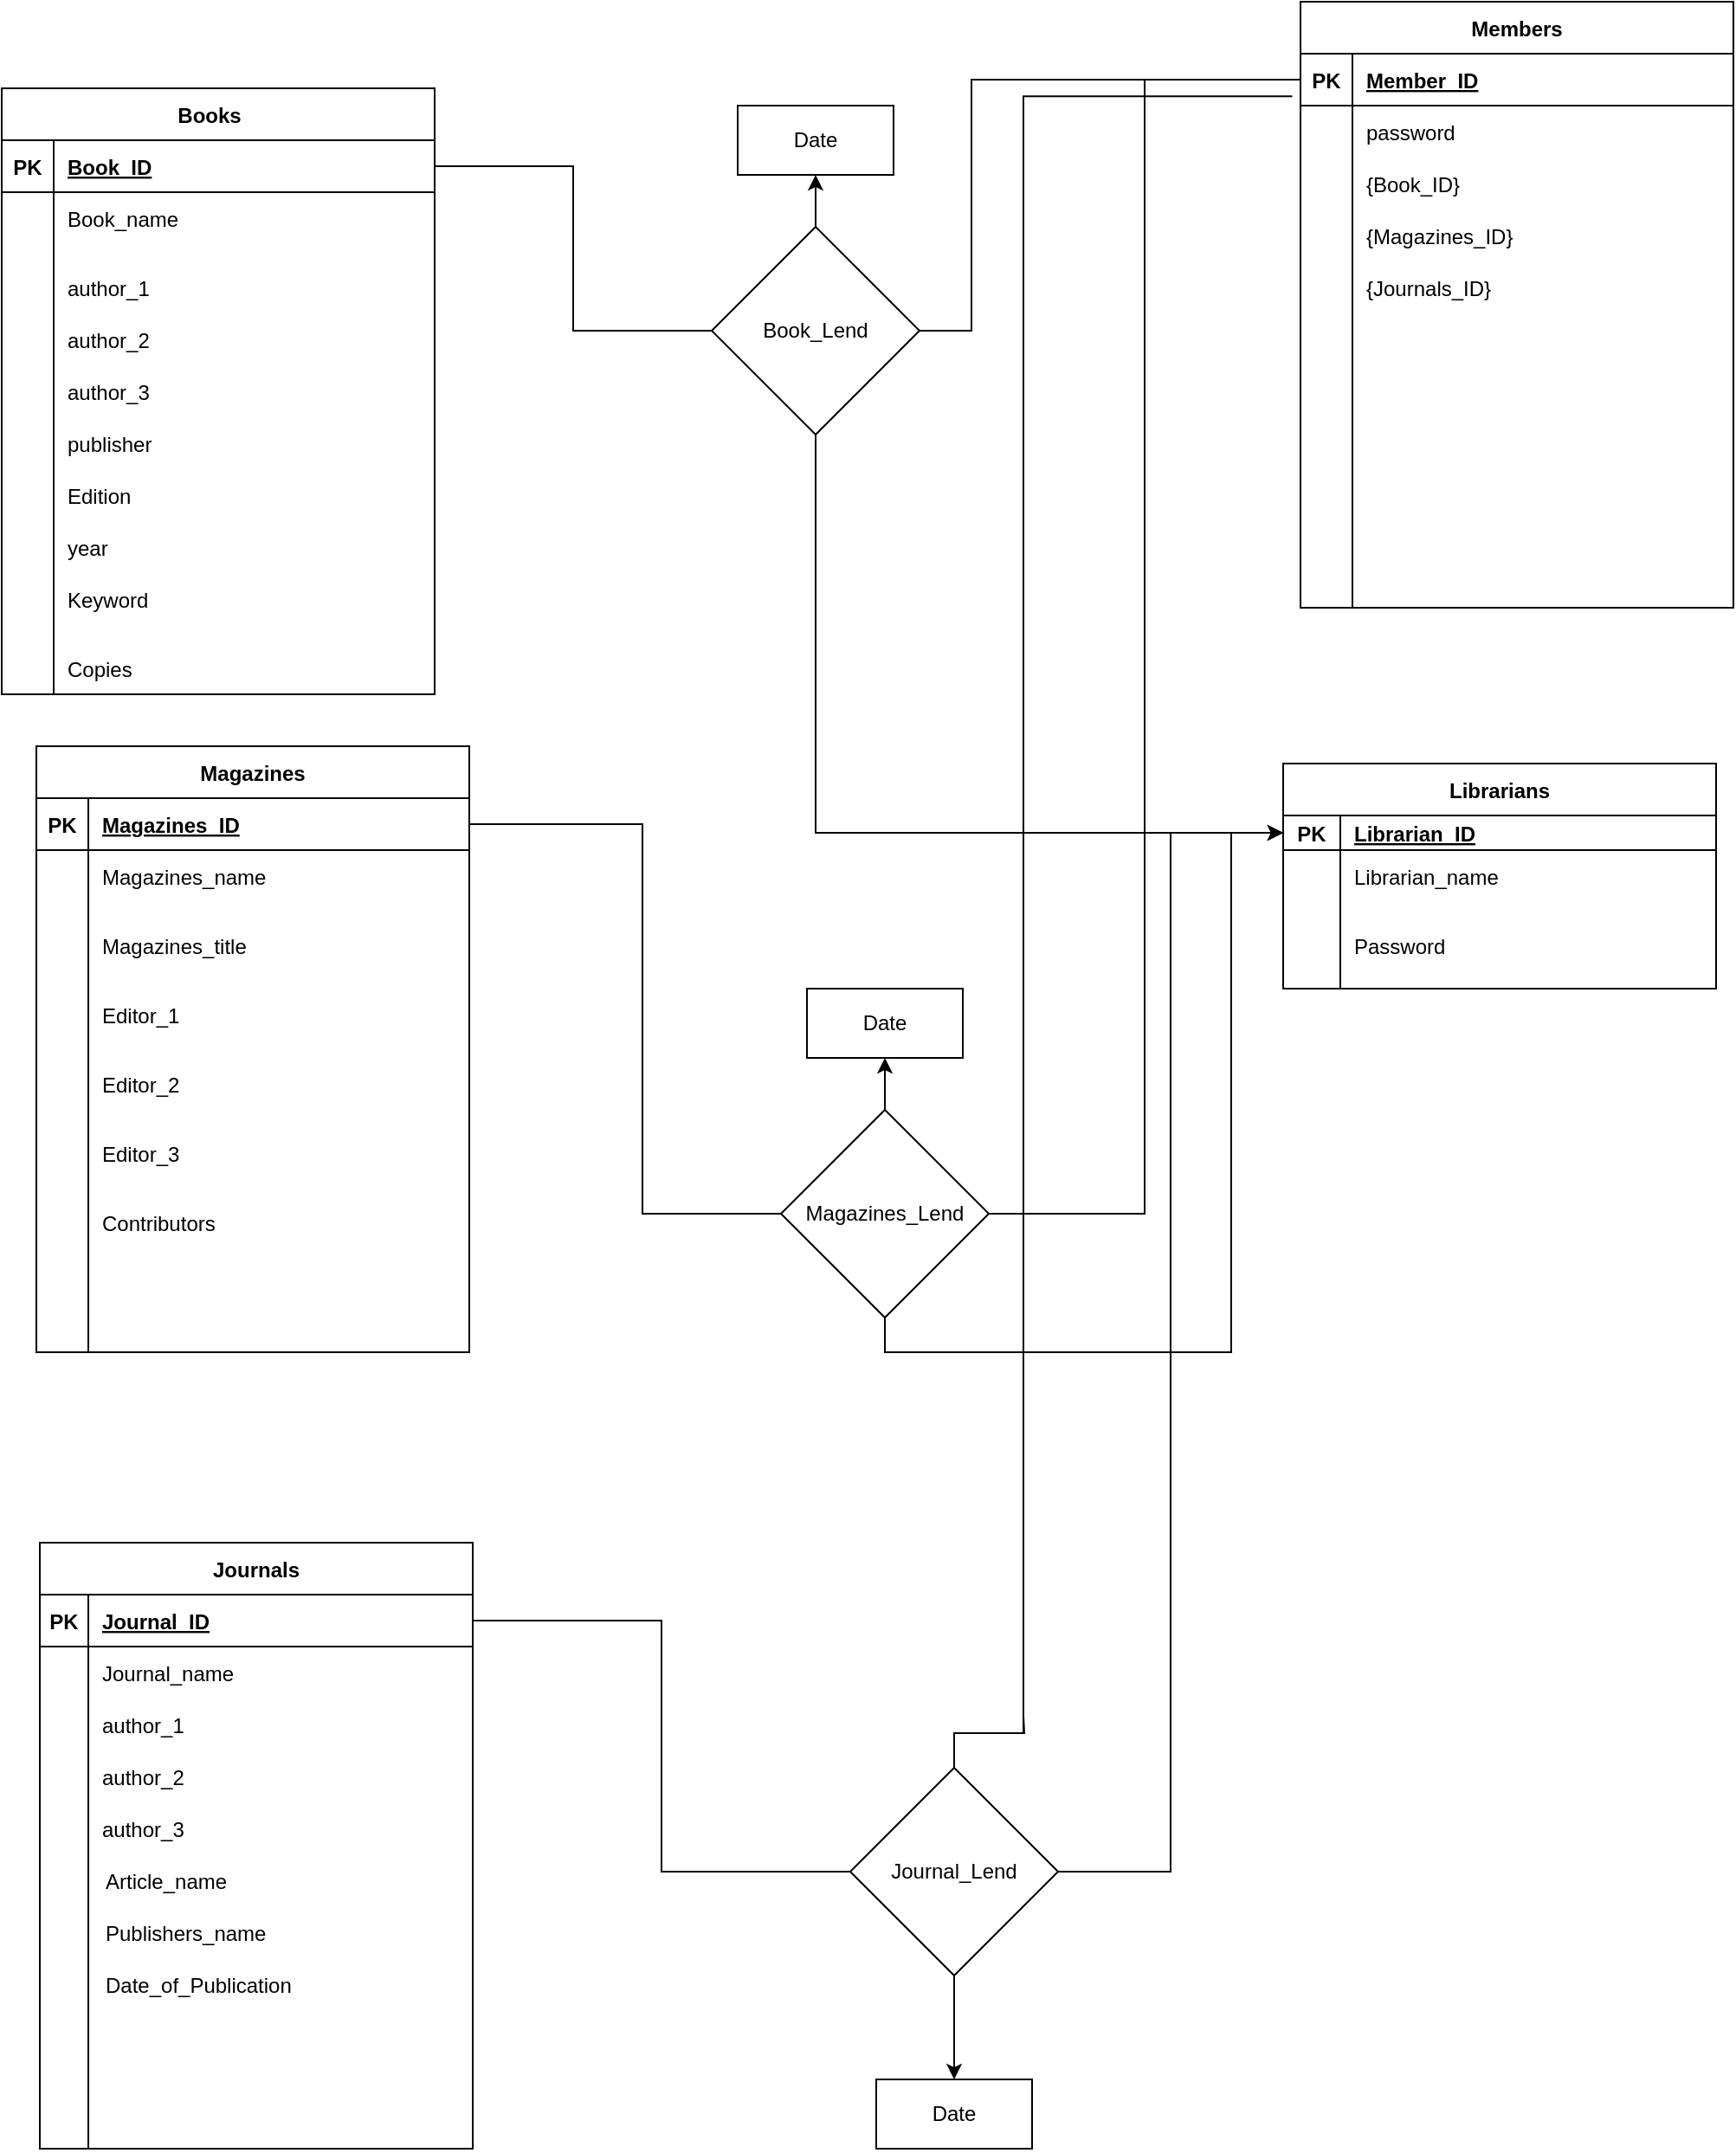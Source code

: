<mxfile version="20.4.0" type="github" pages="2">
  <diagram id="R2lEEEUBdFMjLlhIrx00" name="Page-1">
    <mxGraphModel dx="1422" dy="842" grid="1" gridSize="10" guides="1" tooltips="1" connect="1" arrows="1" fold="1" page="1" pageScale="1" pageWidth="1200" pageHeight="1920" math="0" shadow="0" extFonts="Permanent Marker^https://fonts.googleapis.com/css?family=Permanent+Marker">
      <root>
        <mxCell id="0" />
        <mxCell id="1" parent="0" />
        <mxCell id="C-vyLk0tnHw3VtMMgP7b-23" value="Books   " style="shape=table;startSize=30;container=1;collapsible=1;childLayout=tableLayout;fixedRows=1;rowLines=0;fontStyle=1;align=center;resizeLast=1;" parent="1" vertex="1">
          <mxGeometry x="120" y="120" width="250" height="350" as="geometry" />
        </mxCell>
        <mxCell id="C-vyLk0tnHw3VtMMgP7b-24" value="" style="shape=partialRectangle;collapsible=0;dropTarget=0;pointerEvents=0;fillColor=none;points=[[0,0.5],[1,0.5]];portConstraint=eastwest;top=0;left=0;right=0;bottom=1;" parent="C-vyLk0tnHw3VtMMgP7b-23" vertex="1">
          <mxGeometry y="30" width="250" height="30" as="geometry" />
        </mxCell>
        <mxCell id="C-vyLk0tnHw3VtMMgP7b-25" value="PK" style="shape=partialRectangle;overflow=hidden;connectable=0;fillColor=none;top=0;left=0;bottom=0;right=0;fontStyle=1;" parent="C-vyLk0tnHw3VtMMgP7b-24" vertex="1">
          <mxGeometry width="30" height="30" as="geometry">
            <mxRectangle width="30" height="30" as="alternateBounds" />
          </mxGeometry>
        </mxCell>
        <mxCell id="C-vyLk0tnHw3VtMMgP7b-26" value="Book_ID" style="shape=partialRectangle;overflow=hidden;connectable=0;fillColor=none;top=0;left=0;bottom=0;right=0;align=left;spacingLeft=6;fontStyle=5;" parent="C-vyLk0tnHw3VtMMgP7b-24" vertex="1">
          <mxGeometry x="30" width="220" height="30" as="geometry">
            <mxRectangle width="220" height="30" as="alternateBounds" />
          </mxGeometry>
        </mxCell>
        <mxCell id="C-vyLk0tnHw3VtMMgP7b-27" value="" style="shape=partialRectangle;collapsible=0;dropTarget=0;pointerEvents=0;fillColor=none;points=[[0,0.5],[1,0.5]];portConstraint=eastwest;top=0;left=0;right=0;bottom=0;" parent="C-vyLk0tnHw3VtMMgP7b-23" vertex="1">
          <mxGeometry y="60" width="250" height="30" as="geometry" />
        </mxCell>
        <mxCell id="C-vyLk0tnHw3VtMMgP7b-28" value="" style="shape=partialRectangle;overflow=hidden;connectable=0;fillColor=none;top=0;left=0;bottom=0;right=0;" parent="C-vyLk0tnHw3VtMMgP7b-27" vertex="1">
          <mxGeometry width="30" height="30" as="geometry">
            <mxRectangle width="30" height="30" as="alternateBounds" />
          </mxGeometry>
        </mxCell>
        <mxCell id="C-vyLk0tnHw3VtMMgP7b-29" value="Book_name " style="shape=partialRectangle;overflow=hidden;connectable=0;fillColor=none;top=0;left=0;bottom=0;right=0;align=left;spacingLeft=6;" parent="C-vyLk0tnHw3VtMMgP7b-27" vertex="1">
          <mxGeometry x="30" width="220" height="30" as="geometry">
            <mxRectangle width="220" height="30" as="alternateBounds" />
          </mxGeometry>
        </mxCell>
        <mxCell id="6Y-ncQ-u8D_BfekFAxGr-2" value="" style="shape=partialRectangle;collapsible=0;dropTarget=0;pointerEvents=0;fillColor=none;points=[[0,0.5],[1,0.5]];portConstraint=eastwest;top=0;left=0;right=0;bottom=0;" vertex="1" parent="1">
          <mxGeometry x="120" y="220" width="250" height="30" as="geometry" />
        </mxCell>
        <mxCell id="6Y-ncQ-u8D_BfekFAxGr-3" value="" style="shape=partialRectangle;overflow=hidden;connectable=0;fillColor=none;top=0;left=0;bottom=0;right=0;" vertex="1" parent="6Y-ncQ-u8D_BfekFAxGr-2">
          <mxGeometry width="30" height="30" as="geometry">
            <mxRectangle width="30" height="30" as="alternateBounds" />
          </mxGeometry>
        </mxCell>
        <mxCell id="6Y-ncQ-u8D_BfekFAxGr-4" value="author_1" style="shape=partialRectangle;overflow=hidden;connectable=0;fillColor=none;top=0;left=0;bottom=0;right=0;align=left;spacingLeft=6;" vertex="1" parent="6Y-ncQ-u8D_BfekFAxGr-2">
          <mxGeometry x="30" width="220" height="30" as="geometry">
            <mxRectangle width="220" height="30" as="alternateBounds" />
          </mxGeometry>
        </mxCell>
        <mxCell id="6Y-ncQ-u8D_BfekFAxGr-5" value="" style="endArrow=none;html=1;rounded=0;" edge="1" parent="1">
          <mxGeometry width="50" height="50" relative="1" as="geometry">
            <mxPoint x="150" y="470" as="sourcePoint" />
            <mxPoint x="150" y="210" as="targetPoint" />
          </mxGeometry>
        </mxCell>
        <mxCell id="6Y-ncQ-u8D_BfekFAxGr-6" value="Journals" style="shape=table;startSize=30;container=1;collapsible=1;childLayout=tableLayout;fixedRows=1;rowLines=0;fontStyle=1;align=center;resizeLast=1;" vertex="1" parent="1">
          <mxGeometry x="142" y="960" width="250" height="350" as="geometry" />
        </mxCell>
        <mxCell id="6Y-ncQ-u8D_BfekFAxGr-7" value="" style="shape=partialRectangle;collapsible=0;dropTarget=0;pointerEvents=0;fillColor=none;points=[[0,0.5],[1,0.5]];portConstraint=eastwest;top=0;left=0;right=0;bottom=1;" vertex="1" parent="6Y-ncQ-u8D_BfekFAxGr-6">
          <mxGeometry y="30" width="250" height="30" as="geometry" />
        </mxCell>
        <mxCell id="6Y-ncQ-u8D_BfekFAxGr-8" value="PK" style="shape=partialRectangle;overflow=hidden;connectable=0;fillColor=none;top=0;left=0;bottom=0;right=0;fontStyle=1;" vertex="1" parent="6Y-ncQ-u8D_BfekFAxGr-7">
          <mxGeometry width="28" height="30" as="geometry">
            <mxRectangle width="28" height="30" as="alternateBounds" />
          </mxGeometry>
        </mxCell>
        <mxCell id="6Y-ncQ-u8D_BfekFAxGr-9" value="Journal_ID" style="shape=partialRectangle;overflow=hidden;connectable=0;fillColor=none;top=0;left=0;bottom=0;right=0;align=left;spacingLeft=6;fontStyle=5;" vertex="1" parent="6Y-ncQ-u8D_BfekFAxGr-7">
          <mxGeometry x="28" width="222" height="30" as="geometry">
            <mxRectangle width="222" height="30" as="alternateBounds" />
          </mxGeometry>
        </mxCell>
        <mxCell id="6Y-ncQ-u8D_BfekFAxGr-10" value="" style="shape=partialRectangle;collapsible=0;dropTarget=0;pointerEvents=0;fillColor=none;points=[[0,0.5],[1,0.5]];portConstraint=eastwest;top=0;left=0;right=0;bottom=0;" vertex="1" parent="6Y-ncQ-u8D_BfekFAxGr-6">
          <mxGeometry y="60" width="250" height="30" as="geometry" />
        </mxCell>
        <mxCell id="6Y-ncQ-u8D_BfekFAxGr-11" value="" style="shape=partialRectangle;overflow=hidden;connectable=0;fillColor=none;top=0;left=0;bottom=0;right=0;" vertex="1" parent="6Y-ncQ-u8D_BfekFAxGr-10">
          <mxGeometry width="28" height="30" as="geometry">
            <mxRectangle width="28" height="30" as="alternateBounds" />
          </mxGeometry>
        </mxCell>
        <mxCell id="6Y-ncQ-u8D_BfekFAxGr-12" value="Journal_name " style="shape=partialRectangle;overflow=hidden;connectable=0;fillColor=none;top=0;left=0;bottom=0;right=0;align=left;spacingLeft=6;" vertex="1" parent="6Y-ncQ-u8D_BfekFAxGr-10">
          <mxGeometry x="28" width="222" height="30" as="geometry">
            <mxRectangle width="222" height="30" as="alternateBounds" />
          </mxGeometry>
        </mxCell>
        <mxCell id="6Y-ncQ-u8D_BfekFAxGr-13" value="" style="shape=partialRectangle;collapsible=0;dropTarget=0;pointerEvents=0;fillColor=none;points=[[0,0.5],[1,0.5]];portConstraint=eastwest;top=0;left=0;right=0;bottom=0;" vertex="1" parent="1">
          <mxGeometry x="140" y="1060" width="250" height="30" as="geometry" />
        </mxCell>
        <mxCell id="6Y-ncQ-u8D_BfekFAxGr-14" value="" style="shape=partialRectangle;overflow=hidden;connectable=0;fillColor=none;top=0;left=0;bottom=0;right=0;" vertex="1" parent="6Y-ncQ-u8D_BfekFAxGr-13">
          <mxGeometry width="30" height="30" as="geometry">
            <mxRectangle width="30" height="30" as="alternateBounds" />
          </mxGeometry>
        </mxCell>
        <mxCell id="6Y-ncQ-u8D_BfekFAxGr-15" value="" style="shape=partialRectangle;overflow=hidden;connectable=0;fillColor=none;top=0;left=0;bottom=0;right=0;align=left;spacingLeft=6;" vertex="1" parent="6Y-ncQ-u8D_BfekFAxGr-13">
          <mxGeometry x="30" width="220" height="30" as="geometry">
            <mxRectangle width="220" height="30" as="alternateBounds" />
          </mxGeometry>
        </mxCell>
        <mxCell id="6Y-ncQ-u8D_BfekFAxGr-16" value="" style="endArrow=none;html=1;rounded=0;" edge="1" parent="1">
          <mxGeometry width="50" height="50" relative="1" as="geometry">
            <mxPoint x="170" y="1310" as="sourcePoint" />
            <mxPoint x="170" y="1050" as="targetPoint" />
          </mxGeometry>
        </mxCell>
        <mxCell id="6Y-ncQ-u8D_BfekFAxGr-28" value="" style="shape=partialRectangle;collapsible=0;dropTarget=0;pointerEvents=0;fillColor=none;points=[[0,0.5],[1,0.5]];portConstraint=eastwest;top=0;left=0;right=0;bottom=0;" vertex="1" parent="1">
          <mxGeometry x="120" y="250" width="250" height="30" as="geometry" />
        </mxCell>
        <mxCell id="6Y-ncQ-u8D_BfekFAxGr-29" value="" style="shape=partialRectangle;overflow=hidden;connectable=0;fillColor=none;top=0;left=0;bottom=0;right=0;" vertex="1" parent="6Y-ncQ-u8D_BfekFAxGr-28">
          <mxGeometry width="30" height="30" as="geometry">
            <mxRectangle width="30" height="30" as="alternateBounds" />
          </mxGeometry>
        </mxCell>
        <mxCell id="6Y-ncQ-u8D_BfekFAxGr-30" value="author_2" style="shape=partialRectangle;overflow=hidden;connectable=0;fillColor=none;top=0;left=0;bottom=0;right=0;align=left;spacingLeft=6;" vertex="1" parent="6Y-ncQ-u8D_BfekFAxGr-28">
          <mxGeometry x="30" width="220" height="30" as="geometry">
            <mxRectangle width="220" height="30" as="alternateBounds" />
          </mxGeometry>
        </mxCell>
        <mxCell id="6Y-ncQ-u8D_BfekFAxGr-31" value="" style="shape=partialRectangle;collapsible=0;dropTarget=0;pointerEvents=0;fillColor=none;points=[[0,0.5],[1,0.5]];portConstraint=eastwest;top=0;left=0;right=0;bottom=0;" vertex="1" parent="1">
          <mxGeometry x="120" y="280" width="250" height="30" as="geometry" />
        </mxCell>
        <mxCell id="6Y-ncQ-u8D_BfekFAxGr-32" value="" style="shape=partialRectangle;overflow=hidden;connectable=0;fillColor=none;top=0;left=0;bottom=0;right=0;" vertex="1" parent="6Y-ncQ-u8D_BfekFAxGr-31">
          <mxGeometry width="30" height="30" as="geometry">
            <mxRectangle width="30" height="30" as="alternateBounds" />
          </mxGeometry>
        </mxCell>
        <mxCell id="6Y-ncQ-u8D_BfekFAxGr-33" value="author_3" style="shape=partialRectangle;overflow=hidden;connectable=0;fillColor=none;top=0;left=0;bottom=0;right=0;align=left;spacingLeft=6;" vertex="1" parent="6Y-ncQ-u8D_BfekFAxGr-31">
          <mxGeometry x="30" width="220" height="30" as="geometry">
            <mxRectangle width="220" height="30" as="alternateBounds" />
          </mxGeometry>
        </mxCell>
        <mxCell id="6Y-ncQ-u8D_BfekFAxGr-34" value="" style="shape=partialRectangle;collapsible=0;dropTarget=0;pointerEvents=0;fillColor=none;points=[[0,0.5],[1,0.5]];portConstraint=eastwest;top=0;left=0;right=0;bottom=0;" vertex="1" parent="1">
          <mxGeometry x="120" y="310" width="250" height="30" as="geometry" />
        </mxCell>
        <mxCell id="6Y-ncQ-u8D_BfekFAxGr-35" value="" style="shape=partialRectangle;overflow=hidden;connectable=0;fillColor=none;top=0;left=0;bottom=0;right=0;" vertex="1" parent="6Y-ncQ-u8D_BfekFAxGr-34">
          <mxGeometry width="30" height="30" as="geometry">
            <mxRectangle width="30" height="30" as="alternateBounds" />
          </mxGeometry>
        </mxCell>
        <mxCell id="6Y-ncQ-u8D_BfekFAxGr-36" value="publisher" style="shape=partialRectangle;overflow=hidden;connectable=0;fillColor=none;top=0;left=0;bottom=0;right=0;align=left;spacingLeft=6;" vertex="1" parent="6Y-ncQ-u8D_BfekFAxGr-34">
          <mxGeometry x="30" width="220" height="30" as="geometry">
            <mxRectangle width="220" height="30" as="alternateBounds" />
          </mxGeometry>
        </mxCell>
        <mxCell id="6Y-ncQ-u8D_BfekFAxGr-37" value="" style="shape=partialRectangle;collapsible=0;dropTarget=0;pointerEvents=0;fillColor=none;points=[[0,0.5],[1,0.5]];portConstraint=eastwest;top=0;left=0;right=0;bottom=0;" vertex="1" parent="1">
          <mxGeometry x="120" y="340" width="250" height="30" as="geometry" />
        </mxCell>
        <mxCell id="6Y-ncQ-u8D_BfekFAxGr-38" value="" style="shape=partialRectangle;overflow=hidden;connectable=0;fillColor=none;top=0;left=0;bottom=0;right=0;" vertex="1" parent="6Y-ncQ-u8D_BfekFAxGr-37">
          <mxGeometry width="30" height="30" as="geometry">
            <mxRectangle width="30" height="30" as="alternateBounds" />
          </mxGeometry>
        </mxCell>
        <mxCell id="6Y-ncQ-u8D_BfekFAxGr-39" value="Edition" style="shape=partialRectangle;overflow=hidden;connectable=0;fillColor=none;top=0;left=0;bottom=0;right=0;align=left;spacingLeft=6;" vertex="1" parent="6Y-ncQ-u8D_BfekFAxGr-37">
          <mxGeometry x="30" width="220" height="30" as="geometry">
            <mxRectangle width="220" height="30" as="alternateBounds" />
          </mxGeometry>
        </mxCell>
        <mxCell id="6Y-ncQ-u8D_BfekFAxGr-40" value="" style="shape=partialRectangle;collapsible=0;dropTarget=0;pointerEvents=0;fillColor=none;points=[[0,0.5],[1,0.5]];portConstraint=eastwest;top=0;left=0;right=0;bottom=0;" vertex="1" parent="1">
          <mxGeometry x="120" y="370" width="250" height="30" as="geometry" />
        </mxCell>
        <mxCell id="6Y-ncQ-u8D_BfekFAxGr-41" value="" style="shape=partialRectangle;overflow=hidden;connectable=0;fillColor=none;top=0;left=0;bottom=0;right=0;" vertex="1" parent="6Y-ncQ-u8D_BfekFAxGr-40">
          <mxGeometry width="30" height="30" as="geometry">
            <mxRectangle width="30" height="30" as="alternateBounds" />
          </mxGeometry>
        </mxCell>
        <mxCell id="6Y-ncQ-u8D_BfekFAxGr-42" value="year" style="shape=partialRectangle;overflow=hidden;connectable=0;fillColor=none;top=0;left=0;bottom=0;right=0;align=left;spacingLeft=6;" vertex="1" parent="6Y-ncQ-u8D_BfekFAxGr-40">
          <mxGeometry x="30" width="220" height="30" as="geometry">
            <mxRectangle width="220" height="30" as="alternateBounds" />
          </mxGeometry>
        </mxCell>
        <mxCell id="6Y-ncQ-u8D_BfekFAxGr-43" value="" style="shape=partialRectangle;collapsible=0;dropTarget=0;pointerEvents=0;fillColor=none;points=[[0,0.5],[1,0.5]];portConstraint=eastwest;top=0;left=0;right=0;bottom=0;" vertex="1" parent="1">
          <mxGeometry x="120" y="400" width="250" height="30" as="geometry" />
        </mxCell>
        <mxCell id="6Y-ncQ-u8D_BfekFAxGr-44" value="" style="shape=partialRectangle;overflow=hidden;connectable=0;fillColor=none;top=0;left=0;bottom=0;right=0;" vertex="1" parent="6Y-ncQ-u8D_BfekFAxGr-43">
          <mxGeometry width="30" height="30" as="geometry">
            <mxRectangle width="30" height="30" as="alternateBounds" />
          </mxGeometry>
        </mxCell>
        <mxCell id="6Y-ncQ-u8D_BfekFAxGr-45" value="Keyword" style="shape=partialRectangle;overflow=hidden;connectable=0;fillColor=none;top=0;left=0;bottom=0;right=0;align=left;spacingLeft=6;" vertex="1" parent="6Y-ncQ-u8D_BfekFAxGr-43">
          <mxGeometry x="30" width="220" height="30" as="geometry">
            <mxRectangle width="220" height="30" as="alternateBounds" />
          </mxGeometry>
        </mxCell>
        <mxCell id="6Y-ncQ-u8D_BfekFAxGr-46" value="" style="shape=partialRectangle;collapsible=0;dropTarget=0;pointerEvents=0;fillColor=none;points=[[0,0.5],[1,0.5]];portConstraint=eastwest;top=0;left=0;right=0;bottom=0;" vertex="1" parent="1">
          <mxGeometry x="120" y="440" width="250" height="30" as="geometry" />
        </mxCell>
        <mxCell id="6Y-ncQ-u8D_BfekFAxGr-47" value="" style="shape=partialRectangle;overflow=hidden;connectable=0;fillColor=none;top=0;left=0;bottom=0;right=0;" vertex="1" parent="6Y-ncQ-u8D_BfekFAxGr-46">
          <mxGeometry width="30" height="30" as="geometry">
            <mxRectangle width="30" height="30" as="alternateBounds" />
          </mxGeometry>
        </mxCell>
        <mxCell id="6Y-ncQ-u8D_BfekFAxGr-48" value="Copies" style="shape=partialRectangle;overflow=hidden;connectable=0;fillColor=none;top=0;left=0;bottom=0;right=0;align=left;spacingLeft=6;" vertex="1" parent="6Y-ncQ-u8D_BfekFAxGr-46">
          <mxGeometry x="30" width="220" height="30" as="geometry">
            <mxRectangle width="220" height="30" as="alternateBounds" />
          </mxGeometry>
        </mxCell>
        <mxCell id="6Y-ncQ-u8D_BfekFAxGr-49" value="" style="shape=partialRectangle;collapsible=0;dropTarget=0;pointerEvents=0;fillColor=none;points=[[0,0.5],[1,0.5]];portConstraint=eastwest;top=0;left=0;right=0;bottom=0;" vertex="1" parent="1">
          <mxGeometry x="140" y="1050" width="250" height="30" as="geometry" />
        </mxCell>
        <mxCell id="6Y-ncQ-u8D_BfekFAxGr-50" value="" style="shape=partialRectangle;overflow=hidden;connectable=0;fillColor=none;top=0;left=0;bottom=0;right=0;" vertex="1" parent="6Y-ncQ-u8D_BfekFAxGr-49">
          <mxGeometry width="30" height="30" as="geometry">
            <mxRectangle width="30" height="30" as="alternateBounds" />
          </mxGeometry>
        </mxCell>
        <mxCell id="6Y-ncQ-u8D_BfekFAxGr-51" value="author_1" style="shape=partialRectangle;overflow=hidden;connectable=0;fillColor=none;top=0;left=0;bottom=0;right=0;align=left;spacingLeft=6;" vertex="1" parent="6Y-ncQ-u8D_BfekFAxGr-49">
          <mxGeometry x="30" width="220" height="30" as="geometry">
            <mxRectangle width="220" height="30" as="alternateBounds" />
          </mxGeometry>
        </mxCell>
        <mxCell id="6Y-ncQ-u8D_BfekFAxGr-52" value="" style="shape=partialRectangle;collapsible=0;dropTarget=0;pointerEvents=0;fillColor=none;points=[[0,0.5],[1,0.5]];portConstraint=eastwest;top=0;left=0;right=0;bottom=0;" vertex="1" parent="1">
          <mxGeometry x="140" y="1080" width="250" height="30" as="geometry" />
        </mxCell>
        <mxCell id="6Y-ncQ-u8D_BfekFAxGr-53" value="" style="shape=partialRectangle;overflow=hidden;connectable=0;fillColor=none;top=0;left=0;bottom=0;right=0;" vertex="1" parent="6Y-ncQ-u8D_BfekFAxGr-52">
          <mxGeometry width="30" height="30" as="geometry">
            <mxRectangle width="30" height="30" as="alternateBounds" />
          </mxGeometry>
        </mxCell>
        <mxCell id="6Y-ncQ-u8D_BfekFAxGr-54" value="author_2" style="shape=partialRectangle;overflow=hidden;connectable=0;fillColor=none;top=0;left=0;bottom=0;right=0;align=left;spacingLeft=6;" vertex="1" parent="6Y-ncQ-u8D_BfekFAxGr-52">
          <mxGeometry x="30" width="220" height="30" as="geometry">
            <mxRectangle width="220" height="30" as="alternateBounds" />
          </mxGeometry>
        </mxCell>
        <mxCell id="6Y-ncQ-u8D_BfekFAxGr-55" value="" style="shape=partialRectangle;collapsible=0;dropTarget=0;pointerEvents=0;fillColor=none;points=[[0,0.5],[1,0.5]];portConstraint=eastwest;top=0;left=0;right=0;bottom=0;" vertex="1" parent="1">
          <mxGeometry x="140" y="1110" width="250" height="30" as="geometry" />
        </mxCell>
        <mxCell id="6Y-ncQ-u8D_BfekFAxGr-56" value="" style="shape=partialRectangle;overflow=hidden;connectable=0;fillColor=none;top=0;left=0;bottom=0;right=0;" vertex="1" parent="6Y-ncQ-u8D_BfekFAxGr-55">
          <mxGeometry width="30" height="30" as="geometry">
            <mxRectangle width="30" height="30" as="alternateBounds" />
          </mxGeometry>
        </mxCell>
        <mxCell id="6Y-ncQ-u8D_BfekFAxGr-57" value="author_3" style="shape=partialRectangle;overflow=hidden;connectable=0;fillColor=none;top=0;left=0;bottom=0;right=0;align=left;spacingLeft=6;" vertex="1" parent="6Y-ncQ-u8D_BfekFAxGr-55">
          <mxGeometry x="30" width="220" height="30" as="geometry">
            <mxRectangle width="220" height="30" as="alternateBounds" />
          </mxGeometry>
        </mxCell>
        <mxCell id="6Y-ncQ-u8D_BfekFAxGr-67" value="" style="shape=partialRectangle;collapsible=0;dropTarget=0;pointerEvents=0;fillColor=none;points=[[0,0.5],[1,0.5]];portConstraint=eastwest;top=0;left=0;right=0;bottom=0;" vertex="1" parent="1">
          <mxGeometry x="150" y="1120" width="250" height="30" as="geometry" />
        </mxCell>
        <mxCell id="6Y-ncQ-u8D_BfekFAxGr-68" value="" style="shape=partialRectangle;overflow=hidden;connectable=0;fillColor=none;top=0;left=0;bottom=0;right=0;" vertex="1" parent="6Y-ncQ-u8D_BfekFAxGr-67">
          <mxGeometry width="30" height="30" as="geometry">
            <mxRectangle width="30" height="30" as="alternateBounds" />
          </mxGeometry>
        </mxCell>
        <mxCell id="6Y-ncQ-u8D_BfekFAxGr-69" value="Article_name" style="shape=partialRectangle;overflow=hidden;connectable=0;fillColor=none;top=0;left=0;bottom=0;right=0;align=left;spacingLeft=6;" vertex="1" parent="1">
          <mxGeometry x="172" y="1140" width="220" height="30" as="geometry">
            <mxRectangle width="220" height="30" as="alternateBounds" />
          </mxGeometry>
        </mxCell>
        <mxCell id="6Y-ncQ-u8D_BfekFAxGr-70" value="Publishers_name" style="shape=partialRectangle;overflow=hidden;connectable=0;fillColor=none;top=0;left=0;bottom=0;right=0;align=left;spacingLeft=6;" vertex="1" parent="1">
          <mxGeometry x="172" y="1170" width="220" height="30" as="geometry">
            <mxRectangle width="220" height="30" as="alternateBounds" />
          </mxGeometry>
        </mxCell>
        <mxCell id="6Y-ncQ-u8D_BfekFAxGr-71" value="Date_of_Publication" style="shape=partialRectangle;overflow=hidden;connectable=0;fillColor=none;top=0;left=0;bottom=0;right=0;align=left;spacingLeft=6;" vertex="1" parent="1">
          <mxGeometry x="172" y="1200" width="220" height="30" as="geometry">
            <mxRectangle width="220" height="30" as="alternateBounds" />
          </mxGeometry>
        </mxCell>
        <mxCell id="6Y-ncQ-u8D_BfekFAxGr-72" value="Magazines" style="shape=table;startSize=30;container=1;collapsible=1;childLayout=tableLayout;fixedRows=1;rowLines=0;fontStyle=1;align=center;resizeLast=1;" vertex="1" parent="1">
          <mxGeometry x="140" y="500" width="250" height="350" as="geometry" />
        </mxCell>
        <mxCell id="6Y-ncQ-u8D_BfekFAxGr-73" value="" style="shape=partialRectangle;collapsible=0;dropTarget=0;pointerEvents=0;fillColor=none;points=[[0,0.5],[1,0.5]];portConstraint=eastwest;top=0;left=0;right=0;bottom=1;" vertex="1" parent="6Y-ncQ-u8D_BfekFAxGr-72">
          <mxGeometry y="30" width="250" height="30" as="geometry" />
        </mxCell>
        <mxCell id="6Y-ncQ-u8D_BfekFAxGr-74" value="PK" style="shape=partialRectangle;overflow=hidden;connectable=0;fillColor=none;top=0;left=0;bottom=0;right=0;fontStyle=1;" vertex="1" parent="6Y-ncQ-u8D_BfekFAxGr-73">
          <mxGeometry width="30" height="30" as="geometry">
            <mxRectangle width="30" height="30" as="alternateBounds" />
          </mxGeometry>
        </mxCell>
        <mxCell id="6Y-ncQ-u8D_BfekFAxGr-75" value="Magazines_ID" style="shape=partialRectangle;overflow=hidden;connectable=0;fillColor=none;top=0;left=0;bottom=0;right=0;align=left;spacingLeft=6;fontStyle=5;" vertex="1" parent="6Y-ncQ-u8D_BfekFAxGr-73">
          <mxGeometry x="30" width="220" height="30" as="geometry">
            <mxRectangle width="220" height="30" as="alternateBounds" />
          </mxGeometry>
        </mxCell>
        <mxCell id="6Y-ncQ-u8D_BfekFAxGr-76" value="" style="shape=partialRectangle;collapsible=0;dropTarget=0;pointerEvents=0;fillColor=none;points=[[0,0.5],[1,0.5]];portConstraint=eastwest;top=0;left=0;right=0;bottom=0;" vertex="1" parent="6Y-ncQ-u8D_BfekFAxGr-72">
          <mxGeometry y="60" width="250" height="30" as="geometry" />
        </mxCell>
        <mxCell id="6Y-ncQ-u8D_BfekFAxGr-77" value="" style="shape=partialRectangle;overflow=hidden;connectable=0;fillColor=none;top=0;left=0;bottom=0;right=0;" vertex="1" parent="6Y-ncQ-u8D_BfekFAxGr-76">
          <mxGeometry width="30" height="30" as="geometry">
            <mxRectangle width="30" height="30" as="alternateBounds" />
          </mxGeometry>
        </mxCell>
        <mxCell id="6Y-ncQ-u8D_BfekFAxGr-78" value="Magazines_name " style="shape=partialRectangle;overflow=hidden;connectable=0;fillColor=none;top=0;left=0;bottom=0;right=0;align=left;spacingLeft=6;" vertex="1" parent="6Y-ncQ-u8D_BfekFAxGr-76">
          <mxGeometry x="30" width="220" height="30" as="geometry">
            <mxRectangle width="220" height="30" as="alternateBounds" />
          </mxGeometry>
        </mxCell>
        <mxCell id="6Y-ncQ-u8D_BfekFAxGr-80" value="" style="endArrow=none;html=1;rounded=0;" edge="1" parent="1">
          <mxGeometry width="50" height="50" relative="1" as="geometry">
            <mxPoint x="170" y="850" as="sourcePoint" />
            <mxPoint x="170" y="590" as="targetPoint" />
          </mxGeometry>
        </mxCell>
        <mxCell id="6Y-ncQ-u8D_BfekFAxGr-81" value="Magazines_title" style="shape=partialRectangle;overflow=hidden;connectable=0;fillColor=none;top=0;left=0;bottom=0;right=0;align=left;spacingLeft=6;" vertex="1" parent="1">
          <mxGeometry x="170" y="600" width="220" height="30" as="geometry">
            <mxRectangle width="220" height="30" as="alternateBounds" />
          </mxGeometry>
        </mxCell>
        <mxCell id="6Y-ncQ-u8D_BfekFAxGr-82" value="Editor_1 " style="shape=partialRectangle;overflow=hidden;connectable=0;fillColor=none;top=0;left=0;bottom=0;right=0;align=left;spacingLeft=6;" vertex="1" parent="1">
          <mxGeometry x="170" y="640" width="220" height="30" as="geometry">
            <mxRectangle width="220" height="30" as="alternateBounds" />
          </mxGeometry>
        </mxCell>
        <mxCell id="6Y-ncQ-u8D_BfekFAxGr-83" value="Editor_2" style="shape=partialRectangle;overflow=hidden;connectable=0;fillColor=none;top=0;left=0;bottom=0;right=0;align=left;spacingLeft=6;" vertex="1" parent="1">
          <mxGeometry x="170" y="680" width="220" height="30" as="geometry">
            <mxRectangle width="220" height="30" as="alternateBounds" />
          </mxGeometry>
        </mxCell>
        <mxCell id="6Y-ncQ-u8D_BfekFAxGr-84" value="Editor_3" style="shape=partialRectangle;overflow=hidden;connectable=0;fillColor=none;top=0;left=0;bottom=0;right=0;align=left;spacingLeft=6;" vertex="1" parent="1">
          <mxGeometry x="170" y="720" width="220" height="30" as="geometry">
            <mxRectangle width="220" height="30" as="alternateBounds" />
          </mxGeometry>
        </mxCell>
        <mxCell id="6Y-ncQ-u8D_BfekFAxGr-85" value="Contributors" style="shape=partialRectangle;overflow=hidden;connectable=0;fillColor=none;top=0;left=0;bottom=0;right=0;align=left;spacingLeft=6;" vertex="1" parent="1">
          <mxGeometry x="170" y="760" width="220" height="30" as="geometry">
            <mxRectangle width="220" height="30" as="alternateBounds" />
          </mxGeometry>
        </mxCell>
        <mxCell id="p6uPV0MN4GqzBkEwT6cm-1" value="Members" style="shape=table;startSize=30;container=1;collapsible=1;childLayout=tableLayout;fixedRows=1;rowLines=0;fontStyle=1;align=center;resizeLast=1;" vertex="1" parent="1">
          <mxGeometry x="870" y="70" width="250" height="350" as="geometry" />
        </mxCell>
        <mxCell id="p6uPV0MN4GqzBkEwT6cm-2" value="" style="shape=partialRectangle;collapsible=0;dropTarget=0;pointerEvents=0;fillColor=none;points=[[0,0.5],[1,0.5]];portConstraint=eastwest;top=0;left=0;right=0;bottom=1;" vertex="1" parent="p6uPV0MN4GqzBkEwT6cm-1">
          <mxGeometry y="30" width="250" height="30" as="geometry" />
        </mxCell>
        <mxCell id="p6uPV0MN4GqzBkEwT6cm-3" value="PK" style="shape=partialRectangle;overflow=hidden;connectable=0;fillColor=none;top=0;left=0;bottom=0;right=0;fontStyle=1;" vertex="1" parent="p6uPV0MN4GqzBkEwT6cm-2">
          <mxGeometry width="30" height="30" as="geometry">
            <mxRectangle width="30" height="30" as="alternateBounds" />
          </mxGeometry>
        </mxCell>
        <mxCell id="p6uPV0MN4GqzBkEwT6cm-4" value="Member_ID" style="shape=partialRectangle;overflow=hidden;connectable=0;fillColor=none;top=0;left=0;bottom=0;right=0;align=left;spacingLeft=6;fontStyle=5;" vertex="1" parent="p6uPV0MN4GqzBkEwT6cm-2">
          <mxGeometry x="30" width="220" height="30" as="geometry">
            <mxRectangle width="220" height="30" as="alternateBounds" />
          </mxGeometry>
        </mxCell>
        <mxCell id="p6uPV0MN4GqzBkEwT6cm-5" value="" style="shape=partialRectangle;collapsible=0;dropTarget=0;pointerEvents=0;fillColor=none;points=[[0,0.5],[1,0.5]];portConstraint=eastwest;top=0;left=0;right=0;bottom=0;" vertex="1" parent="p6uPV0MN4GqzBkEwT6cm-1">
          <mxGeometry y="60" width="250" height="30" as="geometry" />
        </mxCell>
        <mxCell id="p6uPV0MN4GqzBkEwT6cm-6" value="" style="shape=partialRectangle;overflow=hidden;connectable=0;fillColor=none;top=0;left=0;bottom=0;right=0;" vertex="1" parent="p6uPV0MN4GqzBkEwT6cm-5">
          <mxGeometry width="30" height="30" as="geometry">
            <mxRectangle width="30" height="30" as="alternateBounds" />
          </mxGeometry>
        </mxCell>
        <mxCell id="p6uPV0MN4GqzBkEwT6cm-7" value="password" style="shape=partialRectangle;overflow=hidden;connectable=0;fillColor=none;top=0;left=0;bottom=0;right=0;align=left;spacingLeft=6;" vertex="1" parent="p6uPV0MN4GqzBkEwT6cm-5">
          <mxGeometry x="30" width="220" height="30" as="geometry">
            <mxRectangle width="220" height="30" as="alternateBounds" />
          </mxGeometry>
        </mxCell>
        <mxCell id="p6uPV0MN4GqzBkEwT6cm-15" value="{Book_ID}" style="shape=partialRectangle;overflow=hidden;connectable=0;fillColor=none;top=0;left=0;bottom=0;right=0;align=left;spacingLeft=6;" vertex="1" parent="1">
          <mxGeometry x="900" y="160" width="220" height="30" as="geometry">
            <mxRectangle width="220" height="30" as="alternateBounds" />
          </mxGeometry>
        </mxCell>
        <mxCell id="p6uPV0MN4GqzBkEwT6cm-16" value="" style="endArrow=none;html=1;rounded=0;" edge="1" parent="1">
          <mxGeometry width="50" height="50" relative="1" as="geometry">
            <mxPoint x="900" y="420" as="sourcePoint" />
            <mxPoint x="900" y="160" as="targetPoint" />
            <Array as="points">
              <mxPoint x="900" y="160" />
            </Array>
          </mxGeometry>
        </mxCell>
        <mxCell id="p6uPV0MN4GqzBkEwT6cm-17" value="{Magazines_ID}" style="shape=partialRectangle;overflow=hidden;connectable=0;fillColor=none;top=0;left=0;bottom=0;right=0;align=left;spacingLeft=6;" vertex="1" parent="1">
          <mxGeometry x="900" y="190" width="220" height="30" as="geometry">
            <mxRectangle width="220" height="30" as="alternateBounds" />
          </mxGeometry>
        </mxCell>
        <mxCell id="p6uPV0MN4GqzBkEwT6cm-18" value="{Journals_ID}" style="shape=partialRectangle;overflow=hidden;connectable=0;fillColor=none;top=0;left=0;bottom=0;right=0;align=left;spacingLeft=6;" vertex="1" parent="1">
          <mxGeometry x="900" y="220" width="220" height="30" as="geometry">
            <mxRectangle width="220" height="30" as="alternateBounds" />
          </mxGeometry>
        </mxCell>
        <mxCell id="p6uPV0MN4GqzBkEwT6cm-39" value="Librarians" style="shape=table;startSize=30;container=1;collapsible=1;childLayout=tableLayout;fixedRows=1;rowLines=0;fontStyle=1;align=center;resizeLast=1;" vertex="1" parent="1">
          <mxGeometry x="860" y="510" width="250" height="130" as="geometry" />
        </mxCell>
        <mxCell id="p6uPV0MN4GqzBkEwT6cm-40" value="" style="shape=partialRectangle;collapsible=0;dropTarget=0;pointerEvents=0;fillColor=none;points=[[0,0.5],[1,0.5]];portConstraint=eastwest;top=0;left=0;right=0;bottom=1;" vertex="1" parent="p6uPV0MN4GqzBkEwT6cm-39">
          <mxGeometry y="30" width="250" height="20" as="geometry" />
        </mxCell>
        <mxCell id="p6uPV0MN4GqzBkEwT6cm-41" value="PK" style="shape=partialRectangle;overflow=hidden;connectable=0;fillColor=none;top=0;left=0;bottom=0;right=0;fontStyle=1;" vertex="1" parent="p6uPV0MN4GqzBkEwT6cm-40">
          <mxGeometry width="33" height="20" as="geometry">
            <mxRectangle width="33" height="20" as="alternateBounds" />
          </mxGeometry>
        </mxCell>
        <mxCell id="p6uPV0MN4GqzBkEwT6cm-42" value="Librarian_ID" style="shape=partialRectangle;overflow=hidden;connectable=0;fillColor=none;top=0;left=0;bottom=0;right=0;align=left;spacingLeft=6;fontStyle=5;" vertex="1" parent="p6uPV0MN4GqzBkEwT6cm-40">
          <mxGeometry x="33" width="217" height="20" as="geometry">
            <mxRectangle width="217" height="20" as="alternateBounds" />
          </mxGeometry>
        </mxCell>
        <mxCell id="p6uPV0MN4GqzBkEwT6cm-43" value="" style="shape=partialRectangle;collapsible=0;dropTarget=0;pointerEvents=0;fillColor=none;points=[[0,0.5],[1,0.5]];portConstraint=eastwest;top=0;left=0;right=0;bottom=0;" vertex="1" parent="p6uPV0MN4GqzBkEwT6cm-39">
          <mxGeometry y="50" width="250" height="30" as="geometry" />
        </mxCell>
        <mxCell id="p6uPV0MN4GqzBkEwT6cm-44" value="" style="shape=partialRectangle;overflow=hidden;connectable=0;fillColor=none;top=0;left=0;bottom=0;right=0;" vertex="1" parent="p6uPV0MN4GqzBkEwT6cm-43">
          <mxGeometry width="33" height="30" as="geometry">
            <mxRectangle width="33" height="30" as="alternateBounds" />
          </mxGeometry>
        </mxCell>
        <mxCell id="p6uPV0MN4GqzBkEwT6cm-45" value="Librarian_name " style="shape=partialRectangle;overflow=hidden;connectable=0;fillColor=none;top=0;left=0;bottom=0;right=0;align=left;spacingLeft=6;" vertex="1" parent="p6uPV0MN4GqzBkEwT6cm-43">
          <mxGeometry x="33" width="217" height="30" as="geometry">
            <mxRectangle width="217" height="30" as="alternateBounds" />
          </mxGeometry>
        </mxCell>
        <mxCell id="p6uPV0MN4GqzBkEwT6cm-46" value="Password" style="shape=partialRectangle;overflow=hidden;connectable=0;fillColor=none;top=0;left=0;bottom=0;right=0;align=left;spacingLeft=6;" vertex="1" parent="1">
          <mxGeometry x="893" y="600" width="217" height="30" as="geometry">
            <mxRectangle width="222" height="30" as="alternateBounds" />
          </mxGeometry>
        </mxCell>
        <mxCell id="p6uPV0MN4GqzBkEwT6cm-48" value="" style="endArrow=none;html=1;rounded=0;" edge="1" parent="1">
          <mxGeometry width="50" height="50" relative="1" as="geometry">
            <mxPoint x="893" y="640" as="sourcePoint" />
            <mxPoint x="893" y="580" as="targetPoint" />
          </mxGeometry>
        </mxCell>
        <mxCell id="p6uPV0MN4GqzBkEwT6cm-52" style="edgeStyle=orthogonalEdgeStyle;rounded=0;orthogonalLoop=1;jettySize=auto;html=1;" edge="1" parent="1" source="p6uPV0MN4GqzBkEwT6cm-49" target="p6uPV0MN4GqzBkEwT6cm-51">
          <mxGeometry relative="1" as="geometry" />
        </mxCell>
        <mxCell id="p6uPV0MN4GqzBkEwT6cm-53" style="edgeStyle=orthogonalEdgeStyle;rounded=0;orthogonalLoop=1;jettySize=auto;html=1;entryX=1;entryY=0.5;entryDx=0;entryDy=0;endArrow=none;endFill=0;" edge="1" parent="1" source="p6uPV0MN4GqzBkEwT6cm-49" target="C-vyLk0tnHw3VtMMgP7b-24">
          <mxGeometry relative="1" as="geometry">
            <mxPoint x="400" y="190" as="targetPoint" />
            <Array as="points">
              <mxPoint x="450" y="260" />
              <mxPoint x="450" y="165" />
            </Array>
          </mxGeometry>
        </mxCell>
        <mxCell id="p6uPV0MN4GqzBkEwT6cm-54" style="edgeStyle=orthogonalEdgeStyle;rounded=0;orthogonalLoop=1;jettySize=auto;html=1;entryX=0;entryY=0.5;entryDx=0;entryDy=0;endArrow=none;endFill=0;" edge="1" parent="1" source="p6uPV0MN4GqzBkEwT6cm-49" target="p6uPV0MN4GqzBkEwT6cm-2">
          <mxGeometry relative="1" as="geometry">
            <Array as="points">
              <mxPoint x="680" y="260" />
              <mxPoint x="680" y="115" />
            </Array>
          </mxGeometry>
        </mxCell>
        <mxCell id="p6uPV0MN4GqzBkEwT6cm-56" style="edgeStyle=orthogonalEdgeStyle;rounded=0;orthogonalLoop=1;jettySize=auto;html=1;entryX=0;entryY=0.5;entryDx=0;entryDy=0;" edge="1" parent="1" source="p6uPV0MN4GqzBkEwT6cm-49" target="p6uPV0MN4GqzBkEwT6cm-40">
          <mxGeometry relative="1" as="geometry">
            <Array as="points">
              <mxPoint x="590" y="550" />
            </Array>
          </mxGeometry>
        </mxCell>
        <mxCell id="p6uPV0MN4GqzBkEwT6cm-49" value="Book_Lend" style="rhombus;whiteSpace=wrap;html=1;" vertex="1" parent="1">
          <mxGeometry x="530" y="200" width="120" height="120" as="geometry" />
        </mxCell>
        <mxCell id="p6uPV0MN4GqzBkEwT6cm-51" value="Date" style="rounded=0;whiteSpace=wrap;html=1;" vertex="1" parent="1">
          <mxGeometry x="545" y="130" width="90" height="40" as="geometry" />
        </mxCell>
        <mxCell id="p6uPV0MN4GqzBkEwT6cm-57" style="edgeStyle=orthogonalEdgeStyle;rounded=0;orthogonalLoop=1;jettySize=auto;html=1;" edge="1" parent="1" source="p6uPV0MN4GqzBkEwT6cm-58" target="p6uPV0MN4GqzBkEwT6cm-59">
          <mxGeometry relative="1" as="geometry" />
        </mxCell>
        <mxCell id="p6uPV0MN4GqzBkEwT6cm-60" style="edgeStyle=orthogonalEdgeStyle;rounded=0;orthogonalLoop=1;jettySize=auto;html=1;entryX=1;entryY=0.5;entryDx=0;entryDy=0;endArrow=none;endFill=0;" edge="1" parent="1" source="p6uPV0MN4GqzBkEwT6cm-58" target="6Y-ncQ-u8D_BfekFAxGr-73">
          <mxGeometry relative="1" as="geometry">
            <Array as="points">
              <mxPoint x="490" y="770" />
              <mxPoint x="490" y="545" />
            </Array>
          </mxGeometry>
        </mxCell>
        <mxCell id="p6uPV0MN4GqzBkEwT6cm-61" style="edgeStyle=orthogonalEdgeStyle;rounded=0;orthogonalLoop=1;jettySize=auto;html=1;exitX=1;exitY=0.5;exitDx=0;exitDy=0;entryX=0;entryY=0.5;entryDx=0;entryDy=0;endArrow=none;endFill=0;startArrow=none;startFill=0;" edge="1" parent="1" source="p6uPV0MN4GqzBkEwT6cm-58" target="p6uPV0MN4GqzBkEwT6cm-2">
          <mxGeometry relative="1" as="geometry" />
        </mxCell>
        <mxCell id="p6uPV0MN4GqzBkEwT6cm-62" style="edgeStyle=orthogonalEdgeStyle;rounded=0;orthogonalLoop=1;jettySize=auto;html=1;exitX=0.5;exitY=1;exitDx=0;exitDy=0;" edge="1" parent="1" source="p6uPV0MN4GqzBkEwT6cm-58" target="p6uPV0MN4GqzBkEwT6cm-40">
          <mxGeometry relative="1" as="geometry">
            <Array as="points">
              <mxPoint x="630" y="850" />
              <mxPoint x="830" y="850" />
              <mxPoint x="830" y="550" />
            </Array>
          </mxGeometry>
        </mxCell>
        <mxCell id="p6uPV0MN4GqzBkEwT6cm-58" value="Magazines_Lend" style="rhombus;whiteSpace=wrap;html=1;" vertex="1" parent="1">
          <mxGeometry x="570" y="710" width="120" height="120" as="geometry" />
        </mxCell>
        <mxCell id="p6uPV0MN4GqzBkEwT6cm-59" value="Date" style="rounded=0;whiteSpace=wrap;html=1;" vertex="1" parent="1">
          <mxGeometry x="585" y="640" width="90" height="40" as="geometry" />
        </mxCell>
        <mxCell id="p6uPV0MN4GqzBkEwT6cm-63" style="edgeStyle=orthogonalEdgeStyle;rounded=0;orthogonalLoop=1;jettySize=auto;html=1;" edge="1" parent="1" source="p6uPV0MN4GqzBkEwT6cm-64" target="p6uPV0MN4GqzBkEwT6cm-65">
          <mxGeometry relative="1" as="geometry" />
        </mxCell>
        <mxCell id="p6uPV0MN4GqzBkEwT6cm-66" style="edgeStyle=orthogonalEdgeStyle;rounded=0;orthogonalLoop=1;jettySize=auto;html=1;exitX=0;exitY=0.5;exitDx=0;exitDy=0;endArrow=none;endFill=0;" edge="1" parent="1" source="p6uPV0MN4GqzBkEwT6cm-64" target="6Y-ncQ-u8D_BfekFAxGr-7">
          <mxGeometry relative="1" as="geometry" />
        </mxCell>
        <mxCell id="p6uPV0MN4GqzBkEwT6cm-67" style="edgeStyle=orthogonalEdgeStyle;rounded=0;orthogonalLoop=1;jettySize=auto;html=1;exitX=1;exitY=0.5;exitDx=0;exitDy=0;entryX=0;entryY=0.5;entryDx=0;entryDy=0;" edge="1" parent="1" source="p6uPV0MN4GqzBkEwT6cm-64" target="p6uPV0MN4GqzBkEwT6cm-40">
          <mxGeometry relative="1" as="geometry" />
        </mxCell>
        <mxCell id="p6uPV0MN4GqzBkEwT6cm-68" style="edgeStyle=orthogonalEdgeStyle;rounded=0;orthogonalLoop=1;jettySize=auto;html=1;entryX=-0.019;entryY=0.82;entryDx=0;entryDy=0;entryPerimeter=0;endArrow=none;endFill=0;" edge="1" parent="1" target="p6uPV0MN4GqzBkEwT6cm-2">
          <mxGeometry relative="1" as="geometry">
            <mxPoint x="710" y="1070" as="sourcePoint" />
            <Array as="points">
              <mxPoint x="710" y="125" />
            </Array>
          </mxGeometry>
        </mxCell>
        <mxCell id="p6uPV0MN4GqzBkEwT6cm-69" style="edgeStyle=orthogonalEdgeStyle;rounded=0;orthogonalLoop=1;jettySize=auto;html=1;exitX=0.5;exitY=0;exitDx=0;exitDy=0;startArrow=none;startFill=0;endArrow=none;endFill=0;" edge="1" parent="1" source="p6uPV0MN4GqzBkEwT6cm-64">
          <mxGeometry relative="1" as="geometry">
            <mxPoint x="710" y="1060" as="targetPoint" />
          </mxGeometry>
        </mxCell>
        <mxCell id="p6uPV0MN4GqzBkEwT6cm-64" value="Journal_Lend" style="rhombus;whiteSpace=wrap;html=1;" vertex="1" parent="1">
          <mxGeometry x="610" y="1090" width="120" height="120" as="geometry" />
        </mxCell>
        <mxCell id="p6uPV0MN4GqzBkEwT6cm-65" value="Date" style="rounded=0;whiteSpace=wrap;html=1;" vertex="1" parent="1">
          <mxGeometry x="625" y="1270" width="90" height="40" as="geometry" />
        </mxCell>
      </root>
    </mxGraphModel>
  </diagram>
  <diagram id="FJnDFJGWJkI2z5lxos0p" name="Page-2">
    <mxGraphModel dx="1209" dy="716" grid="1" gridSize="10" guides="1" tooltips="1" connect="1" arrows="1" fold="1" page="1" pageScale="1" pageWidth="850" pageHeight="1100" math="0" shadow="0">
      <root>
        <mxCell id="0" />
        <mxCell id="1" parent="0" />
      </root>
    </mxGraphModel>
  </diagram>
</mxfile>
